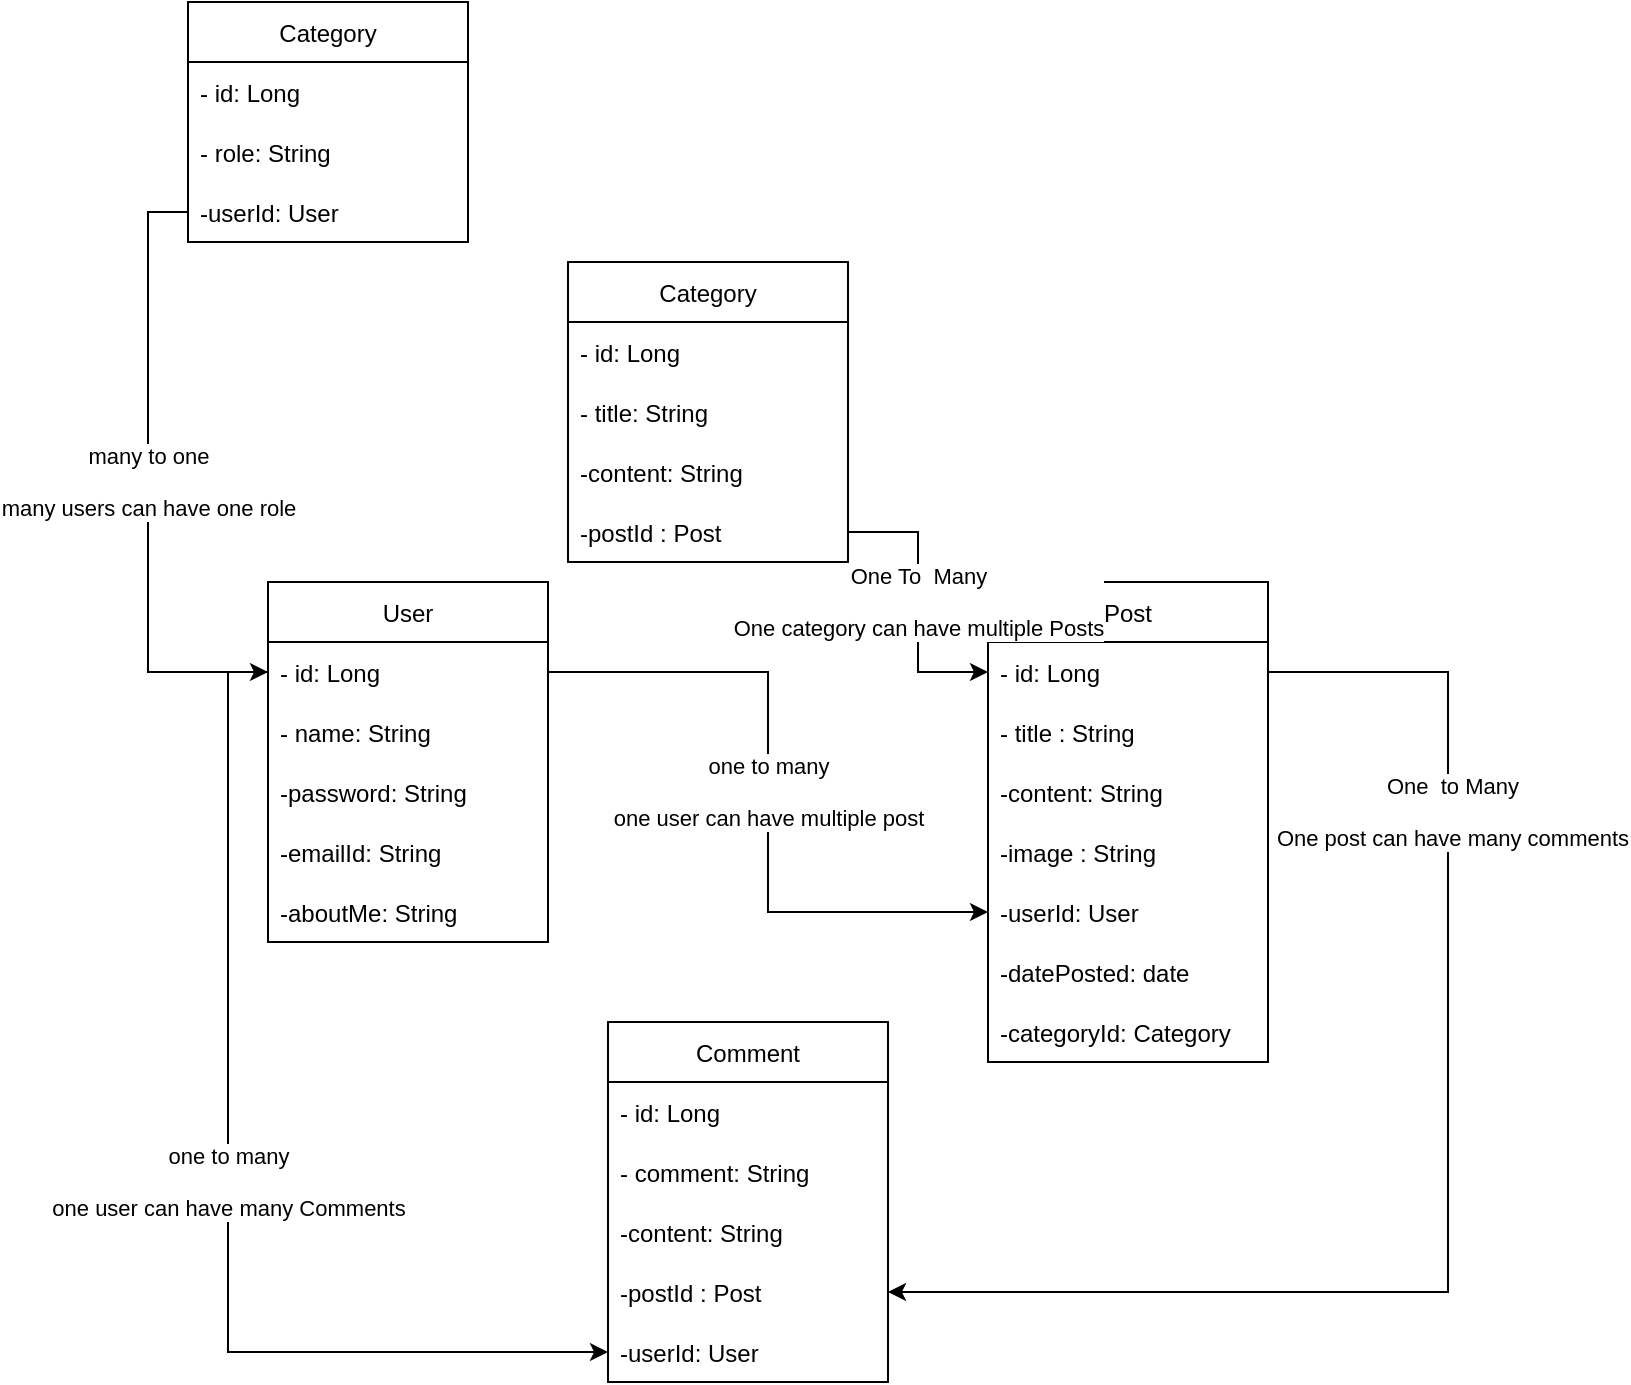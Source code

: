 <mxfile version="20.2.7" type="device"><diagram id="MI8HGO84hai_YfJNbDgy" name="Page-1"><mxGraphModel dx="782" dy="1560" grid="1" gridSize="10" guides="1" tooltips="1" connect="1" arrows="1" fold="1" page="1" pageScale="1" pageWidth="850" pageHeight="1100" math="0" shadow="0"><root><mxCell id="0"/><mxCell id="1" parent="0"/><mxCell id="anU-WVAre-AckPhX6-wn-3" value="User" style="swimlane;fontStyle=0;childLayout=stackLayout;horizontal=1;startSize=30;horizontalStack=0;resizeParent=1;resizeParentMax=0;resizeLast=0;collapsible=1;marginBottom=0;" vertex="1" parent="1"><mxGeometry x="150" y="100" width="140" height="180" as="geometry"/></mxCell><mxCell id="anU-WVAre-AckPhX6-wn-4" value="- id: Long" style="text;strokeColor=none;fillColor=none;align=left;verticalAlign=middle;spacingLeft=4;spacingRight=4;overflow=hidden;points=[[0,0.5],[1,0.5]];portConstraint=eastwest;rotatable=0;" vertex="1" parent="anU-WVAre-AckPhX6-wn-3"><mxGeometry y="30" width="140" height="30" as="geometry"/></mxCell><mxCell id="anU-WVAre-AckPhX6-wn-5" value="- name: String" style="text;strokeColor=none;fillColor=none;align=left;verticalAlign=middle;spacingLeft=4;spacingRight=4;overflow=hidden;points=[[0,0.5],[1,0.5]];portConstraint=eastwest;rotatable=0;" vertex="1" parent="anU-WVAre-AckPhX6-wn-3"><mxGeometry y="60" width="140" height="30" as="geometry"/></mxCell><mxCell id="anU-WVAre-AckPhX6-wn-7" value="-password: String" style="text;strokeColor=none;fillColor=none;align=left;verticalAlign=middle;spacingLeft=4;spacingRight=4;overflow=hidden;points=[[0,0.5],[1,0.5]];portConstraint=eastwest;rotatable=0;" vertex="1" parent="anU-WVAre-AckPhX6-wn-3"><mxGeometry y="90" width="140" height="30" as="geometry"/></mxCell><mxCell id="anU-WVAre-AckPhX6-wn-6" value="-emailId: String" style="text;strokeColor=none;fillColor=none;align=left;verticalAlign=middle;spacingLeft=4;spacingRight=4;overflow=hidden;points=[[0,0.5],[1,0.5]];portConstraint=eastwest;rotatable=0;" vertex="1" parent="anU-WVAre-AckPhX6-wn-3"><mxGeometry y="120" width="140" height="30" as="geometry"/></mxCell><mxCell id="anU-WVAre-AckPhX6-wn-8" value="-aboutMe: String" style="text;strokeColor=none;fillColor=none;align=left;verticalAlign=middle;spacingLeft=4;spacingRight=4;overflow=hidden;points=[[0,0.5],[1,0.5]];portConstraint=eastwest;rotatable=0;" vertex="1" parent="anU-WVAre-AckPhX6-wn-3"><mxGeometry y="150" width="140" height="30" as="geometry"/></mxCell><mxCell id="anU-WVAre-AckPhX6-wn-9" value="Post" style="swimlane;fontStyle=0;childLayout=stackLayout;horizontal=1;startSize=30;horizontalStack=0;resizeParent=1;resizeParentMax=0;resizeLast=0;collapsible=1;marginBottom=0;" vertex="1" parent="1"><mxGeometry x="510" y="100" width="140" height="240" as="geometry"/></mxCell><mxCell id="anU-WVAre-AckPhX6-wn-10" value="- id: Long" style="text;strokeColor=none;fillColor=none;align=left;verticalAlign=middle;spacingLeft=4;spacingRight=4;overflow=hidden;points=[[0,0.5],[1,0.5]];portConstraint=eastwest;rotatable=0;" vertex="1" parent="anU-WVAre-AckPhX6-wn-9"><mxGeometry y="30" width="140" height="30" as="geometry"/></mxCell><mxCell id="anU-WVAre-AckPhX6-wn-11" value="- title : String" style="text;strokeColor=none;fillColor=none;align=left;verticalAlign=middle;spacingLeft=4;spacingRight=4;overflow=hidden;points=[[0,0.5],[1,0.5]];portConstraint=eastwest;rotatable=0;" vertex="1" parent="anU-WVAre-AckPhX6-wn-9"><mxGeometry y="60" width="140" height="30" as="geometry"/></mxCell><mxCell id="anU-WVAre-AckPhX6-wn-12" value="-content: String" style="text;strokeColor=none;fillColor=none;align=left;verticalAlign=middle;spacingLeft=4;spacingRight=4;overflow=hidden;points=[[0,0.5],[1,0.5]];portConstraint=eastwest;rotatable=0;" vertex="1" parent="anU-WVAre-AckPhX6-wn-9"><mxGeometry y="90" width="140" height="30" as="geometry"/></mxCell><mxCell id="anU-WVAre-AckPhX6-wn-13" value="-image : String" style="text;strokeColor=none;fillColor=none;align=left;verticalAlign=middle;spacingLeft=4;spacingRight=4;overflow=hidden;points=[[0,0.5],[1,0.5]];portConstraint=eastwest;rotatable=0;" vertex="1" parent="anU-WVAre-AckPhX6-wn-9"><mxGeometry y="120" width="140" height="30" as="geometry"/></mxCell><mxCell id="anU-WVAre-AckPhX6-wn-14" value="-userId: User" style="text;strokeColor=none;fillColor=none;align=left;verticalAlign=middle;spacingLeft=4;spacingRight=4;overflow=hidden;points=[[0,0.5],[1,0.5]];portConstraint=eastwest;rotatable=0;" vertex="1" parent="anU-WVAre-AckPhX6-wn-9"><mxGeometry y="150" width="140" height="30" as="geometry"/></mxCell><mxCell id="anU-WVAre-AckPhX6-wn-22" value="-datePosted: date" style="text;strokeColor=none;fillColor=none;align=left;verticalAlign=middle;spacingLeft=4;spacingRight=4;overflow=hidden;points=[[0,0.5],[1,0.5]];portConstraint=eastwest;rotatable=0;" vertex="1" parent="anU-WVAre-AckPhX6-wn-9"><mxGeometry y="180" width="140" height="30" as="geometry"/></mxCell><mxCell id="anU-WVAre-AckPhX6-wn-35" value="-categoryId: Category" style="text;strokeColor=none;fillColor=none;align=left;verticalAlign=middle;spacingLeft=4;spacingRight=4;overflow=hidden;points=[[0,0.5],[1,0.5]];portConstraint=eastwest;rotatable=0;" vertex="1" parent="anU-WVAre-AckPhX6-wn-9"><mxGeometry y="210" width="140" height="30" as="geometry"/></mxCell><mxCell id="anU-WVAre-AckPhX6-wn-15" value="one to many&lt;br&gt;&lt;br&gt;one user can have multiple post" style="edgeStyle=orthogonalEdgeStyle;rounded=0;orthogonalLoop=1;jettySize=auto;html=1;exitX=1;exitY=0.5;exitDx=0;exitDy=0;entryX=0;entryY=0.5;entryDx=0;entryDy=0;" edge="1" parent="1" source="anU-WVAre-AckPhX6-wn-4" target="anU-WVAre-AckPhX6-wn-14"><mxGeometry relative="1" as="geometry"/></mxCell><mxCell id="anU-WVAre-AckPhX6-wn-16" value="Comment" style="swimlane;fontStyle=0;childLayout=stackLayout;horizontal=1;startSize=30;horizontalStack=0;resizeParent=1;resizeParentMax=0;resizeLast=0;collapsible=1;marginBottom=0;" vertex="1" parent="1"><mxGeometry x="320" y="320" width="140" height="180" as="geometry"/></mxCell><mxCell id="anU-WVAre-AckPhX6-wn-17" value="- id: Long" style="text;strokeColor=none;fillColor=none;align=left;verticalAlign=middle;spacingLeft=4;spacingRight=4;overflow=hidden;points=[[0,0.5],[1,0.5]];portConstraint=eastwest;rotatable=0;" vertex="1" parent="anU-WVAre-AckPhX6-wn-16"><mxGeometry y="30" width="140" height="30" as="geometry"/></mxCell><mxCell id="anU-WVAre-AckPhX6-wn-18" value="- comment: String" style="text;strokeColor=none;fillColor=none;align=left;verticalAlign=middle;spacingLeft=4;spacingRight=4;overflow=hidden;points=[[0,0.5],[1,0.5]];portConstraint=eastwest;rotatable=0;" vertex="1" parent="anU-WVAre-AckPhX6-wn-16"><mxGeometry y="60" width="140" height="30" as="geometry"/></mxCell><mxCell id="anU-WVAre-AckPhX6-wn-19" value="-content: String" style="text;strokeColor=none;fillColor=none;align=left;verticalAlign=middle;spacingLeft=4;spacingRight=4;overflow=hidden;points=[[0,0.5],[1,0.5]];portConstraint=eastwest;rotatable=0;" vertex="1" parent="anU-WVAre-AckPhX6-wn-16"><mxGeometry y="90" width="140" height="30" as="geometry"/></mxCell><mxCell id="anU-WVAre-AckPhX6-wn-20" value="-postId : Post" style="text;strokeColor=none;fillColor=none;align=left;verticalAlign=middle;spacingLeft=4;spacingRight=4;overflow=hidden;points=[[0,0.5],[1,0.5]];portConstraint=eastwest;rotatable=0;" vertex="1" parent="anU-WVAre-AckPhX6-wn-16"><mxGeometry y="120" width="140" height="30" as="geometry"/></mxCell><mxCell id="anU-WVAre-AckPhX6-wn-21" value="-userId: User" style="text;strokeColor=none;fillColor=none;align=left;verticalAlign=middle;spacingLeft=4;spacingRight=4;overflow=hidden;points=[[0,0.5],[1,0.5]];portConstraint=eastwest;rotatable=0;" vertex="1" parent="anU-WVAre-AckPhX6-wn-16"><mxGeometry y="150" width="140" height="30" as="geometry"/></mxCell><mxCell id="anU-WVAre-AckPhX6-wn-23" value="one to many&lt;br&gt;&lt;br&gt;one user can have many Comments" style="edgeStyle=orthogonalEdgeStyle;rounded=0;orthogonalLoop=1;jettySize=auto;html=1;exitX=0;exitY=0.5;exitDx=0;exitDy=0;entryX=0;entryY=0.5;entryDx=0;entryDy=0;" edge="1" parent="1" source="anU-WVAre-AckPhX6-wn-4" target="anU-WVAre-AckPhX6-wn-21"><mxGeometry relative="1" as="geometry"/></mxCell><mxCell id="anU-WVAre-AckPhX6-wn-24" style="edgeStyle=orthogonalEdgeStyle;rounded=0;orthogonalLoop=1;jettySize=auto;html=1;exitX=1;exitY=0.5;exitDx=0;exitDy=0;entryX=1;entryY=0.5;entryDx=0;entryDy=0;" edge="1" parent="1" source="anU-WVAre-AckPhX6-wn-10" target="anU-WVAre-AckPhX6-wn-20"><mxGeometry relative="1" as="geometry"><Array as="points"><mxPoint x="740" y="145"/><mxPoint x="740" y="455"/></Array></mxGeometry></mxCell><mxCell id="anU-WVAre-AckPhX6-wn-25" value="One&amp;nbsp; to Many&lt;br&gt;&lt;br&gt;One post can have many comments" style="edgeLabel;html=1;align=center;verticalAlign=middle;resizable=0;points=[];" vertex="1" connectable="0" parent="anU-WVAre-AckPhX6-wn-24"><mxGeometry x="-0.529" y="2" relative="1" as="geometry"><mxPoint as="offset"/></mxGeometry></mxCell><mxCell id="anU-WVAre-AckPhX6-wn-28" value="Category" style="swimlane;fontStyle=0;childLayout=stackLayout;horizontal=1;startSize=30;horizontalStack=0;resizeParent=1;resizeParentMax=0;resizeLast=0;collapsible=1;marginBottom=0;" vertex="1" parent="1"><mxGeometry x="300" y="-60" width="140" height="150" as="geometry"/></mxCell><mxCell id="anU-WVAre-AckPhX6-wn-29" value="- id: Long" style="text;strokeColor=none;fillColor=none;align=left;verticalAlign=middle;spacingLeft=4;spacingRight=4;overflow=hidden;points=[[0,0.5],[1,0.5]];portConstraint=eastwest;rotatable=0;" vertex="1" parent="anU-WVAre-AckPhX6-wn-28"><mxGeometry y="30" width="140" height="30" as="geometry"/></mxCell><mxCell id="anU-WVAre-AckPhX6-wn-30" value="- title: String" style="text;strokeColor=none;fillColor=none;align=left;verticalAlign=middle;spacingLeft=4;spacingRight=4;overflow=hidden;points=[[0,0.5],[1,0.5]];portConstraint=eastwest;rotatable=0;" vertex="1" parent="anU-WVAre-AckPhX6-wn-28"><mxGeometry y="60" width="140" height="30" as="geometry"/></mxCell><mxCell id="anU-WVAre-AckPhX6-wn-31" value="-content: String" style="text;strokeColor=none;fillColor=none;align=left;verticalAlign=middle;spacingLeft=4;spacingRight=4;overflow=hidden;points=[[0,0.5],[1,0.5]];portConstraint=eastwest;rotatable=0;" vertex="1" parent="anU-WVAre-AckPhX6-wn-28"><mxGeometry y="90" width="140" height="30" as="geometry"/></mxCell><mxCell id="anU-WVAre-AckPhX6-wn-32" value="-postId : Post" style="text;strokeColor=none;fillColor=none;align=left;verticalAlign=middle;spacingLeft=4;spacingRight=4;overflow=hidden;points=[[0,0.5],[1,0.5]];portConstraint=eastwest;rotatable=0;" vertex="1" parent="anU-WVAre-AckPhX6-wn-28"><mxGeometry y="120" width="140" height="30" as="geometry"/></mxCell><mxCell id="anU-WVAre-AckPhX6-wn-34" value="One To&amp;nbsp; Many&lt;br&gt;&lt;br&gt;One category can have multiple Posts" style="edgeStyle=orthogonalEdgeStyle;rounded=0;orthogonalLoop=1;jettySize=auto;html=1;exitX=1;exitY=0.5;exitDx=0;exitDy=0;entryX=0;entryY=0.5;entryDx=0;entryDy=0;" edge="1" parent="1" source="anU-WVAre-AckPhX6-wn-32" target="anU-WVAre-AckPhX6-wn-10"><mxGeometry relative="1" as="geometry"/></mxCell><mxCell id="anU-WVAre-AckPhX6-wn-36" value="Category" style="swimlane;fontStyle=0;childLayout=stackLayout;horizontal=1;startSize=30;horizontalStack=0;resizeParent=1;resizeParentMax=0;resizeLast=0;collapsible=1;marginBottom=0;" vertex="1" parent="1"><mxGeometry x="110" y="-190" width="140" height="120" as="geometry"/></mxCell><mxCell id="anU-WVAre-AckPhX6-wn-37" value="- id: Long" style="text;strokeColor=none;fillColor=none;align=left;verticalAlign=middle;spacingLeft=4;spacingRight=4;overflow=hidden;points=[[0,0.5],[1,0.5]];portConstraint=eastwest;rotatable=0;" vertex="1" parent="anU-WVAre-AckPhX6-wn-36"><mxGeometry y="30" width="140" height="30" as="geometry"/></mxCell><mxCell id="anU-WVAre-AckPhX6-wn-38" value="- role: String" style="text;strokeColor=none;fillColor=none;align=left;verticalAlign=middle;spacingLeft=4;spacingRight=4;overflow=hidden;points=[[0,0.5],[1,0.5]];portConstraint=eastwest;rotatable=0;" vertex="1" parent="anU-WVAre-AckPhX6-wn-36"><mxGeometry y="60" width="140" height="30" as="geometry"/></mxCell><mxCell id="anU-WVAre-AckPhX6-wn-41" value="-userId: User" style="text;strokeColor=none;fillColor=none;align=left;verticalAlign=middle;spacingLeft=4;spacingRight=4;overflow=hidden;points=[[0,0.5],[1,0.5]];portConstraint=eastwest;rotatable=0;" vertex="1" parent="anU-WVAre-AckPhX6-wn-36"><mxGeometry y="90" width="140" height="30" as="geometry"/></mxCell><mxCell id="anU-WVAre-AckPhX6-wn-42" value="many to one&lt;br&gt;&lt;br&gt;many users can have one role" style="edgeStyle=orthogonalEdgeStyle;rounded=0;orthogonalLoop=1;jettySize=auto;html=1;exitX=0;exitY=0.5;exitDx=0;exitDy=0;entryX=0;entryY=0.5;entryDx=0;entryDy=0;" edge="1" parent="1" source="anU-WVAre-AckPhX6-wn-41" target="anU-WVAre-AckPhX6-wn-4"><mxGeometry relative="1" as="geometry"/></mxCell></root></mxGraphModel></diagram></mxfile>